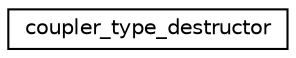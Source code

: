 digraph "Graphical Class Hierarchy"
{
 // INTERACTIVE_SVG=YES
 // LATEX_PDF_SIZE
  edge [fontname="Helvetica",fontsize="10",labelfontname="Helvetica",labelfontsize="10"];
  node [fontname="Helvetica",fontsize="10",shape=record];
  rankdir="LR";
  Node0 [label="coupler_type_destructor",height=0.2,width=0.4,color="black", fillcolor="white", style="filled",URL="$interfacecoupler__types__mod_1_1coupler__type__destructor.html",tooltip="This is the interface to deallocate any data associated with a coupler_bc_type."];
}
